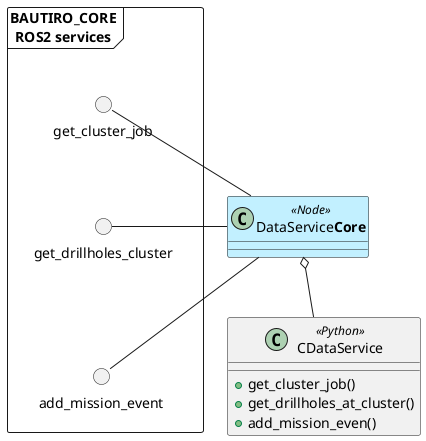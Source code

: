 @startuml Overview

frame f as "BAUTIRO_CORE\nROS2 services"   {
    () i1 as "get_cluster_job"
    () i2 as "get_drillholes_cluster"
    () i3 as "add_mission_event"
}

class "DataService**Core**"  as dsc  << Node >> #APPLICATION

i1 -up- dsc
i2 -left- dsc
i3 -down- dsc

i1 -[hidden]- i2
i2 -[hidden]- i3

class CDataService << Python >> {
    + get_cluster_job()
    + get_drillholes_at_cluster()
    + add_mission_even()
}

dsc o-down- CDataService
dsc -left[hidden]- f

@enduml
